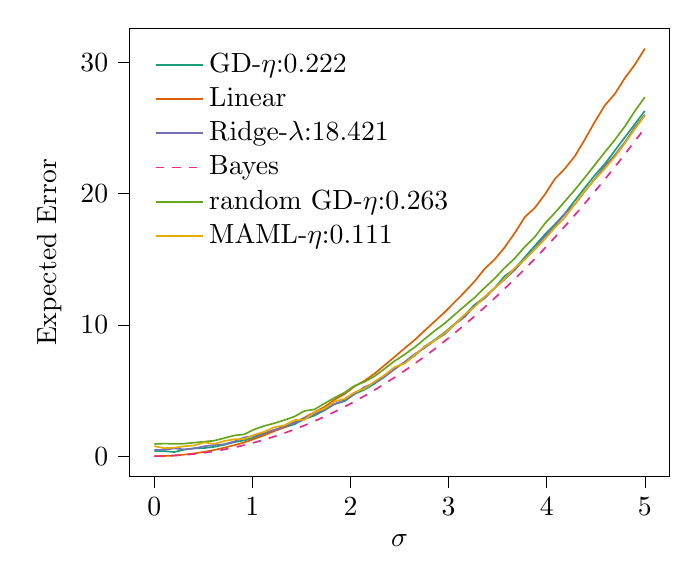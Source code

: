 % This file was created with tikzplotlib v0.10.1.
\begin{tikzpicture}

\definecolor{chocolate217952}{RGB}{217,95,2}
\definecolor{darkcyan27158119}{RGB}{27,158,119}
\definecolor{darkgoldenrod16611829}{RGB}{166,118,29}
\definecolor{darkgray176}{RGB}{176,176,176}
\definecolor{deeppink23141138}{RGB}{231,41,138}
\definecolor{lightslategray117112179}{RGB}{117,112,179}
\definecolor{olivedrab10216630}{RGB}{102,166,30}
\definecolor{orange2301712}{RGB}{230,171,2}

\begin{axis}[
legend cell align={left},
legend style={
  fill opacity=0.8,
  draw opacity=1,
  text opacity=1,
  at={(0.03,0.97)},
  anchor=north west,
  draw=none
},
tick align=outside,
tick pos=left,
x grid style={darkgray176},
xlabel={\(\displaystyle \sigma\)},
xmin=-0.25, xmax=5.25,
xtick style={color=black},
y grid style={darkgray176},
ylabel={Expected Error},
ymin=-1.552, ymax=32.587,
ytick style={color=black}
]
\addplot [semithick, darkcyan27158119]
table {%
0 0.387
0.102 0.383
0.204 0.314
0.306 0.499
0.408 0.6
0.51 0.617
0.612 0.712
0.714 0.867
0.816 1.068
0.918 1.204
1.02 1.42
1.122 1.721
1.224 1.975
1.327 2.196
1.429 2.43
1.531 2.829
1.633 3.093
1.735 3.493
1.837 3.966
1.939 4.183
2.041 4.737
2.143 5.067
2.245 5.522
2.347 6.043
2.449 6.701
2.551 7.127
2.653 7.641
2.755 8.35
2.857 8.845
2.959 9.428
3.061 10.067
3.163 10.742
3.265 11.534
3.367 12.108
3.469 12.813
3.571 13.71
3.673 14.265
3.776 15.148
3.878 16.015
3.98 16.87
4.082 17.645
4.184 18.469
4.286 19.46
4.388 20.434
4.49 21.399
4.592 22.249
4.694 23.27
4.796 24.278
4.898 25.285
5 26.293
};
\addlegendentry{GD-$\eta$:0.222}
\addplot [semithick, chocolate217952]
table {%
0 1.762e-31
0.102 0.013
0.204 0.053
0.306 0.118
0.408 0.21
0.51 0.326
0.612 0.47
0.714 0.646
0.816 0.838
0.918 1.045
1.02 1.315
1.122 1.593
1.224 1.911
1.327 2.203
1.429 2.58
1.531 2.937
1.633 3.346
1.735 3.753
1.837 4.303
1.939 4.727
2.041 5.314
2.143 5.744
2.245 6.29
2.347 6.917
2.449 7.56
2.551 8.216
2.653 8.843
2.755 9.564
2.857 10.259
2.959 10.954
3.061 11.73
3.163 12.499
3.265 13.316
3.367 14.266
3.469 14.983
3.571 15.898
3.673 16.986
3.776 18.202
3.878 18.907
3.98 19.924
4.082 21.105
4.184 21.89
4.286 22.837
4.388 24.111
4.49 25.462
4.592 26.71
4.694 27.583
4.796 28.793
4.898 29.815
5 31.035
};
\addlegendentry{Linear}
\addplot [semithick, lightslategray117112179]
table {%
0 0.471
0.102 0.484
0.204 0.592
0.306 0.513
0.408 0.59
0.51 0.754
0.612 0.848
0.714 0.909
0.816 1.124
0.918 1.423
1.02 1.547
1.122 1.756
1.224 1.999
1.327 2.284
1.429 2.537
1.531 2.909
1.633 3.194
1.735 3.539
1.837 3.971
1.939 4.258
2.041 4.742
2.143 5.269
2.245 5.584
2.347 6.046
2.449 6.613
2.551 7.172
2.653 7.773
2.755 8.242
2.857 8.807
2.959 9.285
3.061 10.032
3.163 10.593
3.265 11.453
3.367 12.024
3.469 12.8
3.571 13.465
3.673 14.173
3.776 15.004
3.878 15.785
3.98 16.729
4.082 17.515
4.184 18.448
4.286 19.176
4.388 20.168
4.49 21.12
4.592 22.087
4.694 22.933
4.796 23.906
4.898 25.042
5 25.997
};
\addlegendentry{Ridge-$\lambda$:18.421}
\addplot [semithick, deeppink23141138, dashed]
table {%
0 0
0.102 0.01
0.204 0.042
0.306 0.094
0.408 0.167
0.51 0.26
0.612 0.375
0.714 0.51
0.816 0.666
0.918 0.843
1.02 1.041
1.122 1.26
1.224 1.499
1.327 1.759
1.429 2.04
1.531 2.342
1.633 2.665
1.735 3.008
1.837 3.373
1.939 3.758
2.041 4.164
2.143 4.591
2.245 5.038
2.347 5.507
2.449 5.996
2.551 6.506
2.653 7.037
2.755 7.589
2.857 8.161
2.959 8.754
3.061 9.369
3.163 10.004
3.265 10.659
3.367 11.336
3.469 12.033
3.571 12.752
3.673 13.491
3.776 14.251
3.878 15.031
3.98 15.833
4.082 16.655
4.184 17.498
4.286 18.362
4.388 19.247
4.49 20.153
4.592 21.079
4.694 22.027
4.796 22.995
4.898 23.984
5 24.993
};
\addlegendentry{Bayes}
\addplot [semithick, olivedrab10216630]
table {%
0 0.928
0.102 0.958
0.204 0.941
0.306 0.953
0.408 1.03
0.51 1.104
0.612 1.181
0.714 1.375
0.816 1.577
0.918 1.664
1.02 2.04
1.122 2.306
1.224 2.507
1.327 2.75
1.429 3.018
1.531 3.442
1.633 3.56
1.735 4.015
1.837 4.448
1.939 4.846
2.041 5.356
2.143 5.662
2.245 6.087
2.347 6.654
2.449 7.246
2.551 7.742
2.653 8.289
2.755 8.918
2.857 9.539
2.959 10.11
3.061 10.771
3.163 11.434
3.265 12.076
3.367 12.823
3.469 13.535
3.571 14.345
3.673 15.055
3.776 15.944
3.878 16.693
3.98 17.706
4.082 18.523
4.184 19.4
4.286 20.275
4.388 21.217
4.49 22.183
4.592 23.149
4.694 24.086
4.796 25.106
4.898 26.279
5 27.34
};
\addlegendentry{random GD-$\eta$:0.263}
\addplot [semithick, orange2301712]
table {%
0 0.761
0.102 0.608
0.204 0.65
0.306 0.754
0.408 0.819
0.51 1.051
0.612 0.929
0.714 1.156
0.816 1.286
0.918 1.307
1.02 1.628
1.122 1.862
1.224 2.209
1.327 2.349
1.429 2.746
1.531 2.772
1.633 3.347
1.735 3.627
1.837 4.164
1.939 4.364
2.041 4.854
2.143 5.15
2.245 5.679
2.347 6.173
2.449 6.779
2.551 7.045
2.653 7.696
2.755 8.342
2.857 8.794
2.959 9.372
3.061 10.023
3.163 10.776
3.265 11.372
3.367 12.144
3.469 12.794
3.571 13.511
3.673 14.322
3.776 14.97
3.878 15.74
3.98 16.518
4.082 17.402
4.184 18.176
4.286 19.19
4.388 20.205
4.49 21.059
4.592 21.901
4.694 22.799
4.796 23.82
4.898 24.922
5 25.937
};
\addlegendentry{MAML-$\eta$:0.111}

\end{axis}

\end{tikzpicture}
